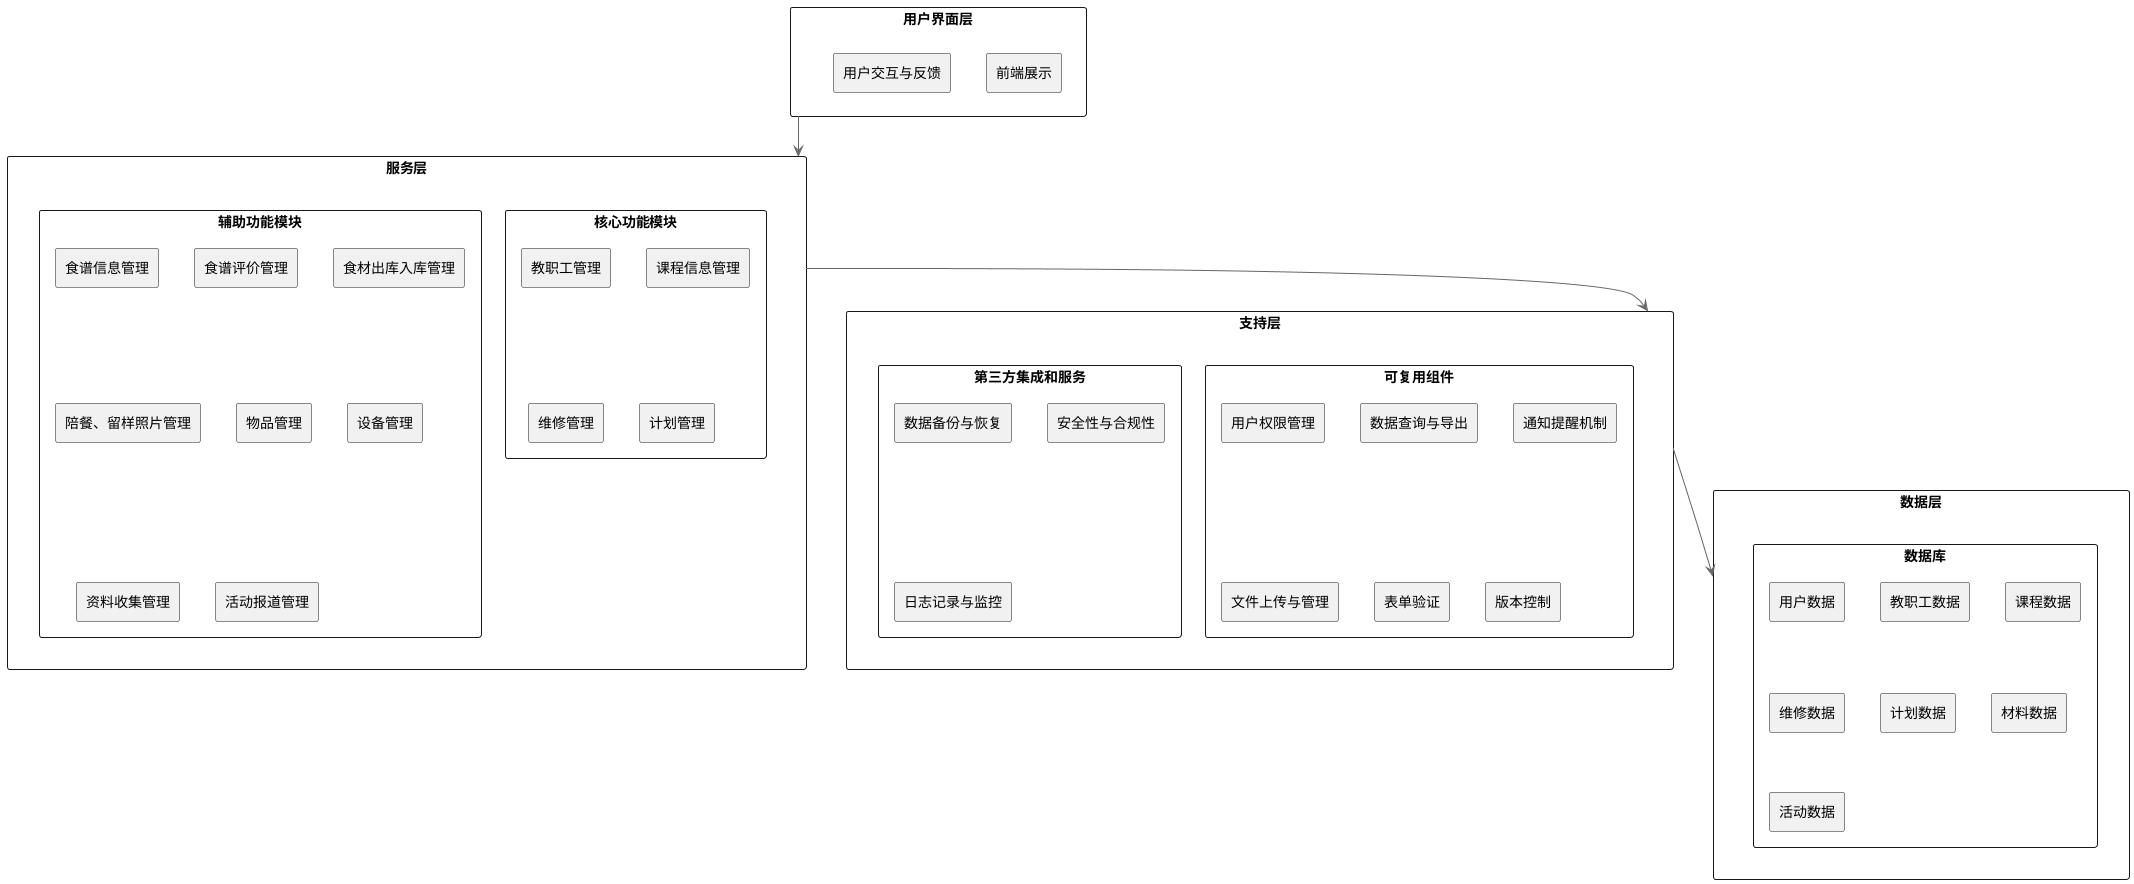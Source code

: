@startuml KindergardenManager
!include <C4/C4_Context.puml>
!define RECTANGLE rectangle

RECTANGLE "用户界面层" {
    RECTANGLE "前端展示"
    RECTANGLE "用户交互与反馈"
}

RECTANGLE "服务层" {
    RECTANGLE "核心功能模块" {
        RECTANGLE "教职工管理"
        RECTANGLE "课程信息管理"
        RECTANGLE "维修管理"
        RECTANGLE "计划管理"
    }
    RECTANGLE "辅助功能模块" {
        RECTANGLE "食谱信息管理"
        RECTANGLE "食谱评价管理"
        RECTANGLE "食材出库入库管理"
        RECTANGLE "陪餐、留样照片管理"
        RECTANGLE "物品管理"
        RECTANGLE "设备管理"
        RECTANGLE "资料收集管理"
        RECTANGLE "活动报道管理"
    }
}

RECTANGLE "支持层" {
    RECTANGLE "可复用组件" {
        RECTANGLE "用户权限管理"
        RECTANGLE "数据查询与导出"
        RECTANGLE "通知提醒机制"
        RECTANGLE "文件上传与管理"
        RECTANGLE "表单验证"
        RECTANGLE "版本控制"
    }
    RECTANGLE "第三方集成和服务" {
        RECTANGLE "数据备份与恢复"
        RECTANGLE "安全性与合规性"
        RECTANGLE "日志记录与监控"
    }
}

RECTANGLE "数据层" {
    RECTANGLE "数据库" {
        RECTANGLE "用户数据"
        RECTANGLE "教职工数据"
        RECTANGLE "课程数据"
        RECTANGLE "维修数据"
        RECTANGLE "计划数据"
        RECTANGLE "材料数据"
        RECTANGLE "活动数据"
    }
}

"用户界面层" --> "服务层"
"服务层" --> "支持层"
"支持层" --> "数据层"

@enduml